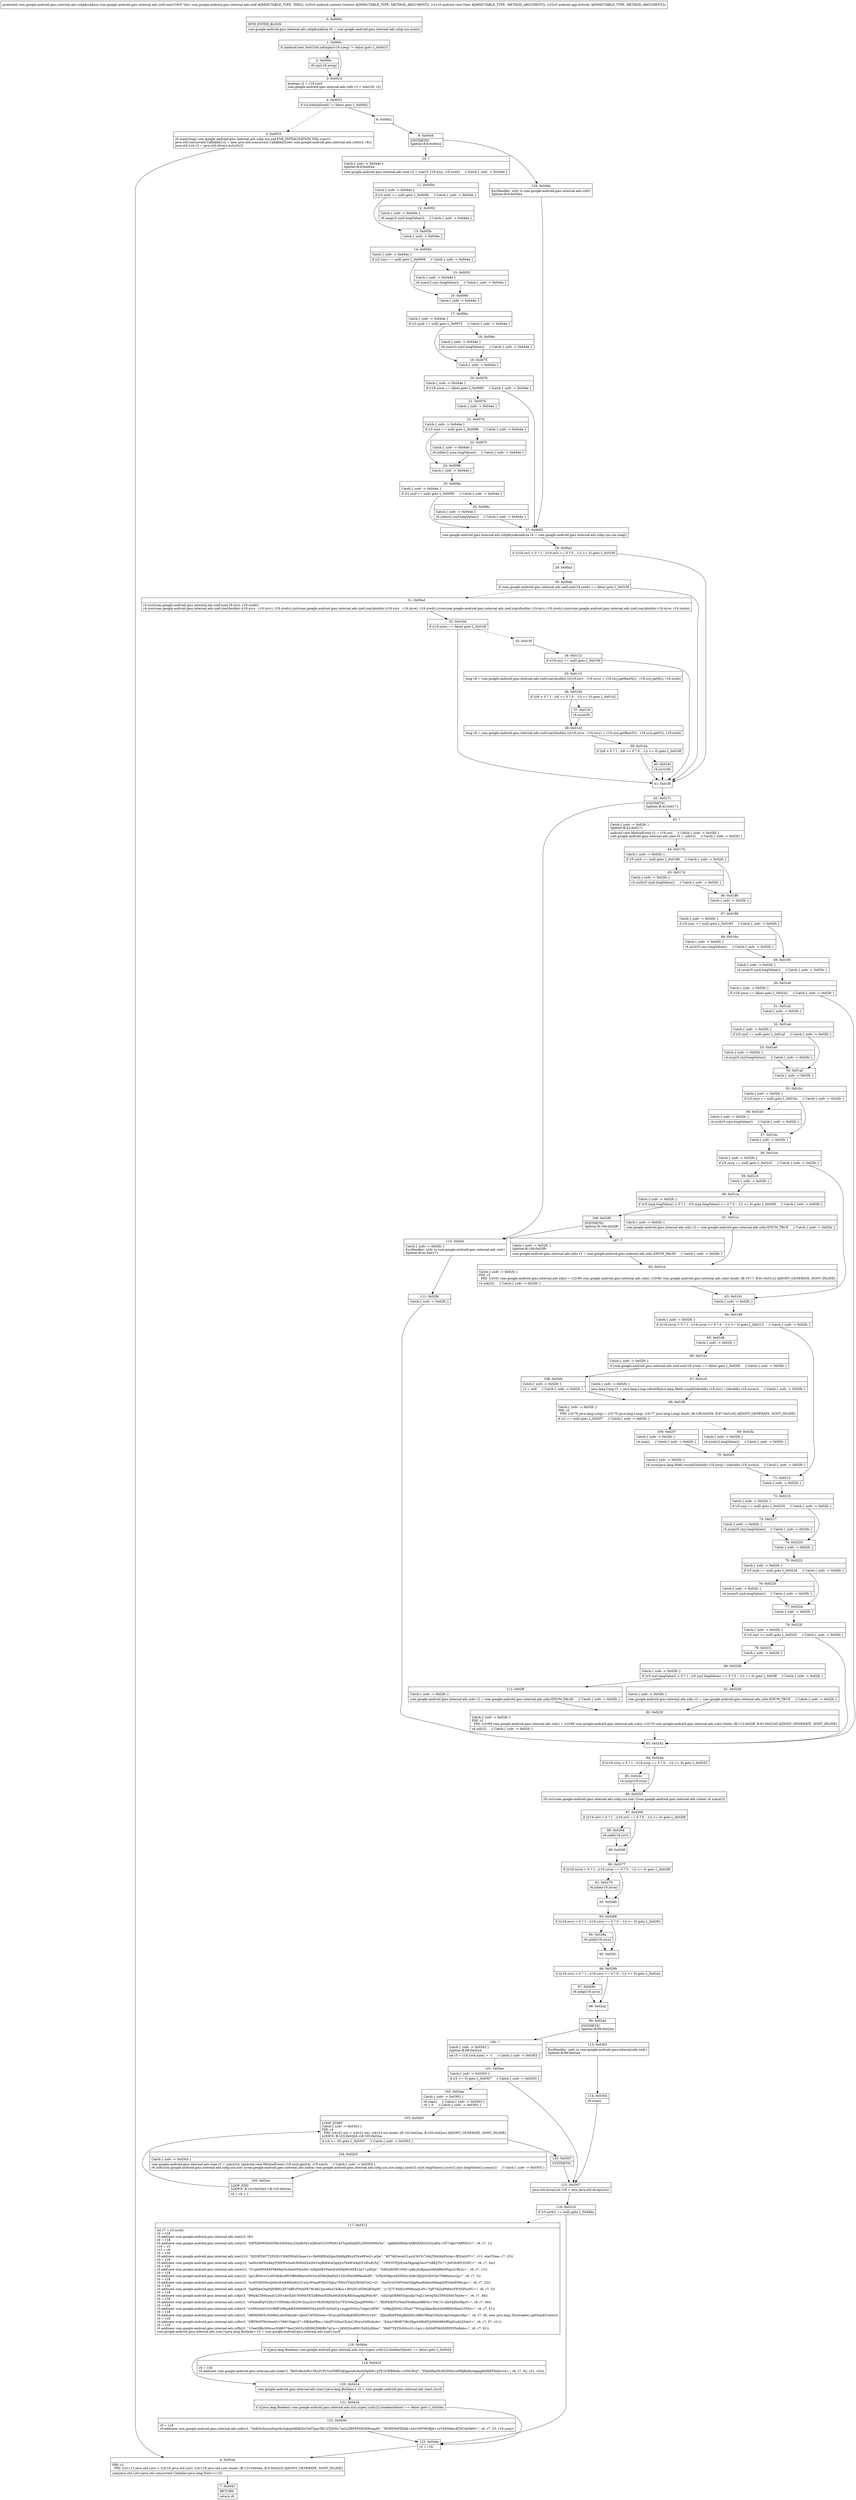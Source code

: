 digraph "CFG forcom.google.android.gms.internal.ads.zzdf.zza(Landroid\/content\/Context;Landroid\/view\/View;Landroid\/app\/Activity;)Lcom\/google\/android\/gms\/internal\/ads\/zzbp$zza$zza;" {
Node_0 [shape=record,label="{0\:\ 0x0000|MTH_ENTER_BLOCK\l|com.google.android.gms.internal.ads.zzbp$zza$zza r6 = com.google.android.gms.internal.ads.zzbp.zza.zzam()\l}"];
Node_1 [shape=record,label="{1\:\ 0x000c|if (android.text.TextUtils.isEmpty(r19.zzwg) != false) goto L_0x0015\l}"];
Node_2 [shape=record,label="{2\:\ 0x000e|r6.zzy(r19.zzwg)\l}"];
Node_3 [shape=record,label="{3\:\ 0x0015|boolean r2 = r19.zzwf\lcom.google.android.gms.internal.ads.zzdy r3 = zzb(r20, r2)\l}"];
Node_4 [shape=record,label="{4\:\ 0x0023|if (r3.isInitialized() != false) goto L_0x0042\l}"];
Node_5 [shape=record,label="{5\:\ 0x0025|r6.zzau((long) com.google.android.gms.internal.ads.zzbp.zza.zzd.PSN_INITIALIZATION_FAIL.zzac())\ljava.util.concurrent.Callable[] r2 = new java.util.concurrent.Callable[]\{new com.google.android.gms.internal.ads.zzet(r3, r6)\}\ljava.util.List r2 = java.util.Arrays.asList(r2)\l}"];
Node_6 [shape=record,label="{6\:\ 0x003e|PHI: r2 \l  PHI: (r2v113 java.util.List) = (r2v16 java.util.List), (r2v118 java.util.List) binds: [B:123:0x044a, B:5:0x0025] A[DONT_GENERATE, DONT_INLINE]\l|zza((java.util.List\<java.util.concurrent.Callable\<java.lang.Void\>\>) r2)\l}"];
Node_7 [shape=record,label="{7\:\ 0x0041|RETURN\l|return r6\l}"];
Node_8 [shape=record,label="{8\:\ 0x0042}"];
Node_9 [shape=record,label="{9\:\ 0x0044|SYNTHETIC\lSplitter:B:9:0x0044\l}"];
Node_10 [shape=record,label="{10\:\ ?|Catch:\{ zzdv \-\> 0x044e \}\lSplitter:B:9:0x0044\l|com.google.android.gms.internal.ads.zzee r2 = zza(r3, r19.zzvj, r19.zzwb)     \/\/ Catch:\{ zzdv \-\> 0x044e \}\l}"];
Node_11 [shape=record,label="{11\:\ 0x0050|Catch:\{ zzdv \-\> 0x044e \}\l|if (r2.zzyb == null) goto L_0x005b     \/\/ Catch:\{ zzdv \-\> 0x044e \}\l}"];
Node_12 [shape=record,label="{12\:\ 0x0052|Catch:\{ zzdv \-\> 0x044e \}\l|r6.zzaq(r2.zzyb.longValue())     \/\/ Catch:\{ zzdv \-\> 0x044e \}\l}"];
Node_13 [shape=record,label="{13\:\ 0x005b|Catch:\{ zzdv \-\> 0x044e \}\l}"];
Node_14 [shape=record,label="{14\:\ 0x005d|Catch:\{ zzdv \-\> 0x044e \}\l|if (r2.zzyc == null) goto L_0x0068     \/\/ Catch:\{ zzdv \-\> 0x044e \}\l}"];
Node_15 [shape=record,label="{15\:\ 0x005f|Catch:\{ zzdv \-\> 0x044e \}\l|r6.zzar(r2.zzyc.longValue())     \/\/ Catch:\{ zzdv \-\> 0x044e \}\l}"];
Node_16 [shape=record,label="{16\:\ 0x0068|Catch:\{ zzdv \-\> 0x044e \}\l}"];
Node_17 [shape=record,label="{17\:\ 0x006a|Catch:\{ zzdv \-\> 0x044e \}\l|if (r2.zzyd == null) goto L_0x0075     \/\/ Catch:\{ zzdv \-\> 0x044e \}\l}"];
Node_18 [shape=record,label="{18\:\ 0x006c|Catch:\{ zzdv \-\> 0x044e \}\l|r6.zzas(r2.zzyd.longValue())     \/\/ Catch:\{ zzdv \-\> 0x044e \}\l}"];
Node_19 [shape=record,label="{19\:\ 0x0075|Catch:\{ zzdv \-\> 0x044e \}\l}"];
Node_20 [shape=record,label="{20\:\ 0x0079|Catch:\{ zzdv \-\> 0x044e \}\l|if (r19.zzwa == false) goto L_0x0095     \/\/ Catch:\{ zzdv \-\> 0x044e \}\l}"];
Node_21 [shape=record,label="{21\:\ 0x007b|Catch:\{ zzdv \-\> 0x044e \}\l}"];
Node_22 [shape=record,label="{22\:\ 0x007d|Catch:\{ zzdv \-\> 0x044e \}\l|if (r2.zzye == null) goto L_0x0088     \/\/ Catch:\{ zzdv \-\> 0x044e \}\l}"];
Node_23 [shape=record,label="{23\:\ 0x007f|Catch:\{ zzdv \-\> 0x044e \}\l|r6.zzbb(r2.zzye.longValue())     \/\/ Catch:\{ zzdv \-\> 0x044e \}\l}"];
Node_24 [shape=record,label="{24\:\ 0x0088|Catch:\{ zzdv \-\> 0x044e \}\l}"];
Node_25 [shape=record,label="{25\:\ 0x008a|Catch:\{ zzdv \-\> 0x044e \}\l|if (r2.zzyf == null) goto L_0x0095     \/\/ Catch:\{ zzdv \-\> 0x044e \}\l}"];
Node_26 [shape=record,label="{26\:\ 0x008c|Catch:\{ zzdv \-\> 0x044e \}\l|r6.zzbc(r2.zzyf.longValue())     \/\/ Catch:\{ zzdv \-\> 0x044e \}\l}"];
Node_27 [shape=record,label="{27\:\ 0x0095|com.google.android.gms.internal.ads.zzbp$zza$zze$zza r4 = com.google.android.gms.internal.ads.zzbp.zza.zze.zzaq()\l}"];
Node_28 [shape=record,label="{28\:\ 0x00a1|if ((r19.zzvl \> 0 ? 1 : (r19.zzvl == 0 ? 0 : \-1)) \<= 0) goto L_0x016f\l}"];
Node_29 [shape=record,label="{29\:\ 0x00a3}"];
Node_30 [shape=record,label="{30\:\ 0x00ab|if (com.google.android.gms.internal.ads.zzef.zza(r19.zzwb) == false) goto L_0x016f\l}"];
Node_31 [shape=record,label="{31\:\ 0x00ad|r4.zzcr(com.google.android.gms.internal.ads.zzef.zza(r19.zzvs, r19.zzwb))\lr4.zzcs(com.google.android.gms.internal.ads.zzef.zza((double) (r19.zzvx \- r19.zzvv), r19.zzwb)).zzct(com.google.android.gms.internal.ads.zzef.zza((double) (r19.zzvy \- r19.zzvw), r19.zzwb)).zzcw(com.google.android.gms.internal.ads.zzef.zza((double) r19.zzvv, r19.zzwb)).zzcx(com.google.android.gms.internal.ads.zzef.zza((double) r19.zzvw, r19.zzwb))\l}"];
Node_32 [shape=record,label="{32\:\ 0x010d|if (r19.zzwa == false) goto L_0x016f\l}"];
Node_33 [shape=record,label="{33\:\ 0x010f}"];
Node_34 [shape=record,label="{34\:\ 0x0113|if (r19.zzvj == null) goto L_0x016f\l}"];
Node_35 [shape=record,label="{35\:\ 0x0115|long r8 = com.google.android.gms.internal.ads.zzef.zza((double) (((r19.zzvv \- r19.zzvx) + r19.zzvj.getRawX()) \- r19.zzvj.getX()), r19.zzwb)\l}"];
Node_36 [shape=record,label="{36\:\ 0x013d|if ((r8 \> 0 ? 1 : (r8 == 0 ? 0 : \-1)) == 0) goto L_0x0142\l}"];
Node_37 [shape=record,label="{37\:\ 0x013f|r4.zzcu(r8)\l}"];
Node_38 [shape=record,label="{38\:\ 0x0142|long r8 = com.google.android.gms.internal.ads.zzef.zza((double) (((r19.zzvw \- r19.zzvy) + r19.zzvj.getRawY()) \- r19.zzvj.getY()), r19.zzwb)\l}"];
Node_39 [shape=record,label="{39\:\ 0x016a|if ((r8 \> 0 ? 1 : (r8 == 0 ? 0 : \-1)) == 0) goto L_0x016f\l}"];
Node_40 [shape=record,label="{40\:\ 0x016c|r4.zzcv(r8)\l}"];
Node_41 [shape=record,label="{41\:\ 0x016f}"];
Node_42 [shape=record,label="{42\:\ 0x0171|SYNTHETIC\lSplitter:B:42:0x0171\l}"];
Node_43 [shape=record,label="{43\:\ ?|Catch:\{ zzdv \-\> 0x02fc \}\lSplitter:B:42:0x0171\l|android.view.MotionEvent r2 = r19.zzvj     \/\/ Catch:\{ zzdv \-\> 0x02fc \}\lcom.google.android.gms.internal.ads.zzee r5 = zzb(r2)     \/\/ Catch:\{ zzdv \-\> 0x02fc \}\l}"];
Node_44 [shape=record,label="{44\:\ 0x017b|Catch:\{ zzdv \-\> 0x02fc \}\l|if (r5.zzyb == null) goto L_0x0186     \/\/ Catch:\{ zzdv \-\> 0x02fc \}\l}"];
Node_45 [shape=record,label="{45\:\ 0x017d|Catch:\{ zzdv \-\> 0x02fc \}\l|r4.zzch(r5.zzyb.longValue())     \/\/ Catch:\{ zzdv \-\> 0x02fc \}\l}"];
Node_46 [shape=record,label="{46\:\ 0x0186|Catch:\{ zzdv \-\> 0x02fc \}\l}"];
Node_47 [shape=record,label="{47\:\ 0x0188|Catch:\{ zzdv \-\> 0x02fc \}\l|if (r5.zzyc == null) goto L_0x0193     \/\/ Catch:\{ zzdv \-\> 0x02fc \}\l}"];
Node_48 [shape=record,label="{48\:\ 0x018a|Catch:\{ zzdv \-\> 0x02fc \}\l|r4.zzci(r5.zzyc.longValue())     \/\/ Catch:\{ zzdv \-\> 0x02fc \}\l}"];
Node_49 [shape=record,label="{49\:\ 0x0193|Catch:\{ zzdv \-\> 0x02fc \}\l|r4.zzcn(r5.zzyd.longValue())     \/\/ Catch:\{ zzdv \-\> 0x02fc \}\l}"];
Node_50 [shape=record,label="{50\:\ 0x01a0|Catch:\{ zzdv \-\> 0x02fc \}\l|if (r19.zzwa == false) goto L_0x0242     \/\/ Catch:\{ zzdv \-\> 0x02fc \}\l}"];
Node_51 [shape=record,label="{51\:\ 0x01a2|Catch:\{ zzdv \-\> 0x02fc \}\l}"];
Node_52 [shape=record,label="{52\:\ 0x01a4|Catch:\{ zzdv \-\> 0x02fc \}\l|if (r5.zzyf == null) goto L_0x01af     \/\/ Catch:\{ zzdv \-\> 0x02fc \}\l}"];
Node_53 [shape=record,label="{53\:\ 0x01a6|Catch:\{ zzdv \-\> 0x02fc \}\l|r4.zzcj(r5.zzyf.longValue())     \/\/ Catch:\{ zzdv \-\> 0x02fc \}\l}"];
Node_54 [shape=record,label="{54\:\ 0x01af|Catch:\{ zzdv \-\> 0x02fc \}\l}"];
Node_55 [shape=record,label="{55\:\ 0x01b1|Catch:\{ zzdv \-\> 0x02fc \}\l|if (r5.zzye == null) goto L_0x01bc     \/\/ Catch:\{ zzdv \-\> 0x02fc \}\l}"];
Node_56 [shape=record,label="{56\:\ 0x01b3|Catch:\{ zzdv \-\> 0x02fc \}\l|r4.zzcl(r5.zzye.longValue())     \/\/ Catch:\{ zzdv \-\> 0x02fc \}\l}"];
Node_57 [shape=record,label="{57\:\ 0x01bc|Catch:\{ zzdv \-\> 0x02fc \}\l}"];
Node_58 [shape=record,label="{58\:\ 0x01be|Catch:\{ zzdv \-\> 0x02fc \}\l|if (r5.zzyg == null) goto L_0x01d1     \/\/ Catch:\{ zzdv \-\> 0x02fc \}\l}"];
Node_59 [shape=record,label="{59\:\ 0x01c0|Catch:\{ zzdv \-\> 0x02fc \}\l}"];
Node_60 [shape=record,label="{60\:\ 0x01ca|Catch:\{ zzdv \-\> 0x02fc \}\l|if ((r5.zzyg.longValue() \> 0 ? 1 : (r5.zzyg.longValue() == 0 ? 0 : \-1)) == 0) goto L_0x02f0     \/\/ Catch:\{ zzdv \-\> 0x02fc \}\l}"];
Node_61 [shape=record,label="{61\:\ 0x01cc|Catch:\{ zzdv \-\> 0x02fc \}\l|com.google.android.gms.internal.ads.zzbz r2 = com.google.android.gms.internal.ads.zzbz.ENUM_TRUE     \/\/ Catch:\{ zzdv \-\> 0x02fc \}\l}"];
Node_62 [shape=record,label="{62\:\ 0x01ce|Catch:\{ zzdv \-\> 0x02fc \}\lPHI: r2 \l  PHI: (r2v81 com.google.android.gms.internal.ads.zzbz) = (r2v80 com.google.android.gms.internal.ads.zzbz), (r2v82 com.google.android.gms.internal.ads.zzbz) binds: [B:107:?, B:61:0x01cc] A[DONT_GENERATE, DONT_INLINE]\l|r4.zzk(r2)     \/\/ Catch:\{ zzdv \-\> 0x02fc \}\l}"];
Node_63 [shape=record,label="{63\:\ 0x01d1|Catch:\{ zzdv \-\> 0x02fc \}\l}"];
Node_64 [shape=record,label="{64\:\ 0x01d9|Catch:\{ zzdv \-\> 0x02fc \}\l|if ((r19.zzvm \> 0 ? 1 : (r19.zzvm == 0 ? 0 : \-1)) \<= 0) goto L_0x0213     \/\/ Catch:\{ zzdv \-\> 0x02fc \}\l}"];
Node_65 [shape=record,label="{65\:\ 0x01db|Catch:\{ zzdv \-\> 0x02fc \}\l}"];
Node_66 [shape=record,label="{66\:\ 0x01e3|Catch:\{ zzdv \-\> 0x02fc \}\l|if (com.google.android.gms.internal.ads.zzef.zza(r19.zzwb) == false) goto L_0x02f4     \/\/ Catch:\{ zzdv \-\> 0x02fc \}\l}"];
Node_67 [shape=record,label="{67\:\ 0x01e5|Catch:\{ zzdv \-\> 0x02fc \}\l|java.lang.Long r2 = java.lang.Long.valueOf(java.lang.Math.round(((double) r19.zzvr) \/ ((double) r19.zzvm)))     \/\/ Catch:\{ zzdv \-\> 0x02fc \}\l}"];
Node_68 [shape=record,label="{68\:\ 0x01f8|Catch:\{ zzdv \-\> 0x02fc \}\lPHI: r2 \l  PHI: (r2v76 java.lang.Long) = (r2v75 java.lang.Long), (r2v77 java.lang.Long) binds: [B:108:0x02f4, B:67:0x01e5] A[DONT_GENERATE, DONT_INLINE]\l|if (r2 == null) goto L_0x02f7     \/\/ Catch:\{ zzdv \-\> 0x02fc \}\l}"];
Node_69 [shape=record,label="{69\:\ 0x01fa|Catch:\{ zzdv \-\> 0x02fc \}\l|r4.zzck(r2.longValue())     \/\/ Catch:\{ zzdv \-\> 0x02fc \}\l}"];
Node_70 [shape=record,label="{70\:\ 0x0201|Catch:\{ zzdv \-\> 0x02fc \}\l|r4.zzcm(java.lang.Math.round(((double) r19.zzvq) \/ ((double) r19.zzvm)))     \/\/ Catch:\{ zzdv \-\> 0x02fc \}\l}"];
Node_71 [shape=record,label="{71\:\ 0x0213|Catch:\{ zzdv \-\> 0x02fc \}\l}"];
Node_72 [shape=record,label="{72\:\ 0x0215|Catch:\{ zzdv \-\> 0x02fc \}\l|if (r5.zzyj == null) goto L_0x0220     \/\/ Catch:\{ zzdv \-\> 0x02fc \}\l}"];
Node_73 [shape=record,label="{73\:\ 0x0217|Catch:\{ zzdv \-\> 0x02fc \}\l|r4.zzcp(r5.zzyj.longValue())     \/\/ Catch:\{ zzdv \-\> 0x02fc \}\l}"];
Node_74 [shape=record,label="{74\:\ 0x0220|Catch:\{ zzdv \-\> 0x02fc \}\l}"];
Node_75 [shape=record,label="{75\:\ 0x0222|Catch:\{ zzdv \-\> 0x02fc \}\l|if (r5.zzyk == null) goto L_0x022d     \/\/ Catch:\{ zzdv \-\> 0x02fc \}\l}"];
Node_76 [shape=record,label="{76\:\ 0x0224|Catch:\{ zzdv \-\> 0x02fc \}\l|r4.zzco(r5.zzyk.longValue())     \/\/ Catch:\{ zzdv \-\> 0x02fc \}\l}"];
Node_77 [shape=record,label="{77\:\ 0x022d|Catch:\{ zzdv \-\> 0x02fc \}\l}"];
Node_78 [shape=record,label="{78\:\ 0x022f|Catch:\{ zzdv \-\> 0x02fc \}\l|if (r5.zzyl == null) goto L_0x0242     \/\/ Catch:\{ zzdv \-\> 0x02fc \}\l}"];
Node_79 [shape=record,label="{79\:\ 0x0231|Catch:\{ zzdv \-\> 0x02fc \}\l}"];
Node_80 [shape=record,label="{80\:\ 0x023b|Catch:\{ zzdv \-\> 0x02fc \}\l|if ((r5.zzyl.longValue() \> 0 ? 1 : (r5.zzyl.longValue() == 0 ? 0 : \-1)) == 0) goto L_0x02ff     \/\/ Catch:\{ zzdv \-\> 0x02fc \}\l}"];
Node_81 [shape=record,label="{81\:\ 0x023d|Catch:\{ zzdv \-\> 0x02fc \}\l|com.google.android.gms.internal.ads.zzbz r2 = com.google.android.gms.internal.ads.zzbz.ENUM_TRUE     \/\/ Catch:\{ zzdv \-\> 0x02fc \}\l}"];
Node_82 [shape=record,label="{82\:\ 0x023f|Catch:\{ zzdv \-\> 0x02fc \}\lPHI: r2 \l  PHI: (r2v69 com.google.android.gms.internal.ads.zzbz) = (r2v68 com.google.android.gms.internal.ads.zzbz), (r2v70 com.google.android.gms.internal.ads.zzbz) binds: [B:112:0x02ff, B:81:0x023d] A[DONT_GENERATE, DONT_INLINE]\l|r4.zzl(r2)     \/\/ Catch:\{ zzdv \-\> 0x02fc \}\l}"];
Node_83 [shape=record,label="{83\:\ 0x0242}"];
Node_84 [shape=record,label="{84\:\ 0x024a|if ((r19.zzvp \> 0 ? 1 : (r19.zzvp == 0 ? 0 : \-1)) \<= 0) goto L_0x0253\l}"];
Node_85 [shape=record,label="{85\:\ 0x024c|r4.zzcq(r19.zzvp)\l}"];
Node_86 [shape=record,label="{86\:\ 0x0253|r6.zzc((com.google.android.gms.internal.ads.zzbp.zza.zze) ((com.google.android.gms.internal.ads.zzdoa) r4.zzaya()))\l}"];
Node_87 [shape=record,label="{87\:\ 0x0266|if ((r19.zzvl \> 0 ? 1 : (r19.zzvl == 0 ? 0 : \-1)) \<= 0) goto L_0x026f\l}"];
Node_88 [shape=record,label="{88\:\ 0x0268|r6.zzbf(r19.zzvl)\l}"];
Node_89 [shape=record,label="{89\:\ 0x026f}"];
Node_90 [shape=record,label="{90\:\ 0x0277|if ((r19.zzvm \> 0 ? 1 : (r19.zzvm == 0 ? 0 : \-1)) \<= 0) goto L_0x0280\l}"];
Node_91 [shape=record,label="{91\:\ 0x0279|r6.zzbe(r19.zzvm)\l}"];
Node_92 [shape=record,label="{92\:\ 0x0280}"];
Node_93 [shape=record,label="{93\:\ 0x0288|if ((r19.zzvn \> 0 ? 1 : (r19.zzvn == 0 ? 0 : \-1)) \<= 0) goto L_0x0291\l}"];
Node_94 [shape=record,label="{94\:\ 0x028a|r6.zzbd(r19.zzvn)\l}"];
Node_95 [shape=record,label="{95\:\ 0x0291}"];
Node_96 [shape=record,label="{96\:\ 0x0299|if ((r19.zzvo \> 0 ? 1 : (r19.zzvo == 0 ? 0 : \-1)) \<= 0) goto L_0x02a2\l}"];
Node_97 [shape=record,label="{97\:\ 0x029b|r6.zzbg(r19.zzvo)\l}"];
Node_98 [shape=record,label="{98\:\ 0x02a2}"];
Node_99 [shape=record,label="{99\:\ 0x02a4|SYNTHETIC\lSplitter:B:99:0x02a4\l}"];
Node_100 [shape=record,label="{100\:\ ?|Catch:\{ zzdv \-\> 0x0303 \}\lSplitter:B:99:0x02a4\l|int r5 = r19.zzvk.size() + \-1     \/\/ Catch:\{ zzdv \-\> 0x0303 \}\l}"];
Node_101 [shape=record,label="{101\:\ 0x02ac|Catch:\{ zzdv \-\> 0x0303 \}\l|if (r5 \<= 0) goto L_0x0307     \/\/ Catch:\{ zzdv \-\> 0x0303 \}\l}"];
Node_102 [shape=record,label="{102\:\ 0x02ae|Catch:\{ zzdv \-\> 0x0303 \}\l|r6.zzao()     \/\/ Catch:\{ zzdv \-\> 0x0303 \}\lr4 = 0     \/\/ Catch:\{ zzdv \-\> 0x0303 \}\l}"];
Node_103 [shape=record,label="{103\:\ 0x02b3|LOOP_START\lCatch:\{ zzdv \-\> 0x0303 \}\lPHI: r4 \l  PHI: (r4v22 int) = (r4v21 int), (r4v23 int) binds: [B:102:0x02ae, B:105:0x02ec] A[DONT_GENERATE, DONT_INLINE]\lLOOP:0: B:103:0x02b3\-\>B:105:0x02ec\l|if (r4 \>= r5) goto L_0x0307     \/\/ Catch:\{ zzdv \-\> 0x0303 \}\l}"];
Node_104 [shape=record,label="{104\:\ 0x02b5|Catch:\{ zzdv \-\> 0x0303 \}\l|com.google.android.gms.internal.ads.zzee r2 = zza(zzvd, (android.view.MotionEvent) r19.zzvk.get(r4), r19.zzwb)     \/\/ Catch:\{ zzdv \-\> 0x0303 \}\lr6.zzd((com.google.android.gms.internal.ads.zzbp.zza.zze) ((com.google.android.gms.internal.ads.zzdoa) com.google.android.gms.internal.ads.zzbp.zza.zze.zzaq().zzch(r2.zzyb.longValue()).zzci(r2.zzyc.longValue()).zzaya()))     \/\/ Catch:\{ zzdv \-\> 0x0303 \}\l}"];
Node_105 [shape=record,label="{105\:\ 0x02ec|LOOP_END\lLOOP:0: B:103:0x02b3\-\>B:105:0x02ec\l|r4 = r4 + 1\l}"];
Node_106 [shape=record,label="{106\:\ 0x02f0|SYNTHETIC\lSplitter:B:106:0x02f0\l}"];
Node_107 [shape=record,label="{107\:\ ?|Catch:\{ zzdv \-\> 0x02fc \}\lSplitter:B:106:0x02f0\l|com.google.android.gms.internal.ads.zzbz r2 = com.google.android.gms.internal.ads.zzbz.ENUM_FALSE     \/\/ Catch:\{ zzdv \-\> 0x02fc \}\l}"];
Node_108 [shape=record,label="{108\:\ 0x02f4|Catch:\{ zzdv \-\> 0x02fc \}\l|r2 = null     \/\/ Catch:\{ zzdv \-\> 0x02fc \}\l}"];
Node_109 [shape=record,label="{109\:\ 0x02f7|Catch:\{ zzdv \-\> 0x02fc \}\l|r4.zzas()     \/\/ Catch:\{ zzdv \-\> 0x02fc \}\l}"];
Node_110 [shape=record,label="{110\:\ 0x02fc|Catch:\{ zzdv \-\> 0x02fc \}\lExcHandler: zzdv (e com.google.android.gms.internal.ads.zzdv)\lSplitter:B:42:0x0171\l}"];
Node_111 [shape=record,label="{111\:\ 0x02fd|Catch:\{ zzdv \-\> 0x02fc \}\l}"];
Node_112 [shape=record,label="{112\:\ 0x02ff|Catch:\{ zzdv \-\> 0x02fc \}\l|com.google.android.gms.internal.ads.zzbz r2 = com.google.android.gms.internal.ads.zzbz.ENUM_FALSE     \/\/ Catch:\{ zzdv \-\> 0x02fc \}\l}"];
Node_113 [shape=record,label="{113\:\ 0x0303|ExcHandler: zzdv (e com.google.android.gms.internal.ads.zzdv)\lSplitter:B:99:0x02a4\l}"];
Node_114 [shape=record,label="{114\:\ 0x0304|r6.zzao()\l}"];
Node_115 [shape=record,label="{115\:\ 0x0307|java.util.ArrayList r18 = new java.util.ArrayList()\l}"];
Node_116 [shape=record,label="{116\:\ 0x0310|if (r3.zzch() == null) goto L_0x044a\l}"];
Node_117 [shape=record,label="{117\:\ 0x0312|int r7 = r3.zzcd()\lr0 = r18\lr0.add(new com.google.android.gms.internal.ads.zzet(r3, r6))\lr0 = r18\lr0.add(new com.google.android.gms.internal.ads.zzex(r3, \"lQFXQNWHSdYD6r5tE84uy22hnfx5d1uQHcaULCOPbM14F5cpADjDJSLZMM39MwXu\", \"pJdDeMB2kv4XBHX5K3sZ2yiaFa+GF7\/AJrrVARYf41I=\", r6, r7, 1))\lr10 = r3\lr13 = r6\lr0 = r18\lr0.add(new com.google.android.gms.internal.ads.zzer(r10, \"SJ3SRTdt7T2FQX1UH4DWlnlLfmao1u+KeMI8XtxEgmSHdfgiJRyy0Txw8FmQ+pQw\", \"KF7kIGwoAULxxzCbY3v7c6qTHz0AzEhtAn+fEEmtiVY=\", r13, startTime, r7, 25))\lr0 = r18\lr0.add(new com.google.android.gms.internal.ads.zzeq(r3, \"eeHcOeF0utKeJ3TdD\/Pwtm6cWd04Ztm9wYmjRiH4t4Gg4JcxT94Ww8qOUzEwK\/Zq\", \"1W0\/YCPJzEmk\/HgpAgOnsO7nBKJT5v7+JoPGhWP2ZMU=\", r6, r7, 44))\lr0 = r18\lr0.add(new com.google.android.gms.internal.ads.zzew(r3, \"Y\/1pb58VeX4F8K6fayOs4meS93jwIQ+AMpk0KVFaduEwXDgWis9Z812p7+pIfyJn\", \"SdFaXE08C\/\/Nhl+gRjvJmRjmg4SkhkRbwfGg\/uU8x2s=\", r6, r7, 12))\lr0 = r18\lr0.add(new com.google.android.gms.internal.ads.zzey(r3, \"gx\/1BDivw1L00TdbKz0RVSB9i6BArwMvYzyXN9\/QhtElzG15Zr\/lNxD9PAeoKiHl\", \"kTfa3GHpchXDI5O\/v3QdvSJh\/jOvH3Ukv7M6fmtnsGg=\", r6, r7, 3))\lr0 = r18\lr0.add(new com.google.android.gms.internal.ads.zzeu(r3, \"sy4DcIHS9wxJsfwoEmK8Dm6Gi31a3y\/93mj8TIbrG5gLa7E0wVZAyh\/XGhFGnL+Q\", \"3noVyuO3zFOuhvGfjg9nufIidaw0HmgQ5EVdw6MbLqs=\", r6, r7, 22))\lr0 = r18\lr0.add(new com.google.android.gms.internal.ads.zzep(r3, \"SgMhksOnpMJMBH1JH74BErFMAiPE78L9kUpiye6ezUkIKoc+RVuDLvEf36QK5tpM\", \"j+Yj7UMoEzr9M6nnqL4N+TgP7ihZaPMbtnYW3NPxsNU=\", r6, r7, 5))\lr0 = r18\lr0.add(new com.google.android.gms.internal.ads.zzfg(r3, \"B9q\/kZ3M4smaULlSVckwEJdUNHNhTESXBf44c8ZRnHeQQYAcBESnaqAhjIPahrI0\", \"aShZq0\/KR6YDgcaEp7oqLU\/eOeJ\/Ib2TFfcDX4UbQAw=\", r6, r7, 48))\lr0 = r18\lr0.add(new com.google.android.gms.internal.ads.zzel(r3, \"r05ido8PpVZ2h2V1HWb8y18UjWvZxnyZOvYK4Y06JVkYZsi7FS\/S9aZJacgWNWb+\", \"RDFKlEPOT0aQT6ARmaMKbVy+V0L7x+JIeY4JSh39pzY=\", r6, r7, 49))\lr0 = r18\lr0.add(new com.google.android.gms.internal.ads.zzfd(r3, \"e3NEybi6UG3v8IfP2IiRsp6KKM0H99WDhy4AYfUmNolCq+mgpr0V0zn7xdgcLXPM\", \"u9BpIJMOtL\/2Nsb77WSog28jmBm02bMBlDODmG\/3YEo=\", r6, r7, 51))\lr0 = r18\lr0.add(new com.google.android.gms.internal.ads.zzfc(r3, \"\/88MDl9rX1PoHRuLz6sEkbzq0+\/JaeA7z8TdQwdu+XCq1g0SXeRpE8fX29WzS14O\", \"IIJxA\/RzEPbEgRJQH0LQ8KVHKqG3NyhvdpUemJxyiMg=\", r6, r7, 45, new java.lang.Throwable().getStackTrace()))\lr0 = r18\lr0.add(new com.google.android.gms.internal.ads.zzfh(r3, \"DRYWi0TWx0xeQUvY98UNqkz37+DffrKoPBm+2dnlFUG6mCEAnCrfVx\/sGMEehzhv\", \"Kdm\/VBMF7iBcZ9grhMfx9Tj4MMt8RNRYpD\/uKt2ZdeY=\", r6, r7, 57, r21))\lr0 = r18\lr0.add(new com.google.android.gms.internal.ads.zzfb(r3, \"1OoeMBy\/0f4cuo3Q6fO79anCMG2ySlElR0298tBh7pCa++J4MQSzo8NUX4DLdHow\", \"9bH7YEZYe5itvs31c1gcj+rhSSdPNkSIQfDNYXo9ahs=\", r6, r7, 61))\lcom.google.android.gms.internal.ads.zzaci\<java.lang.Boolean\> r2 = com.google.android.gms.internal.ads.zzact.zzcrf\l}"];
Node_118 [shape=record,label="{118\:\ 0x040e|if (((java.lang.Boolean) com.google.android.gms.internal.ads.zzyr.zzpe().zzd(r2)).booleanValue() == false) goto L_0x0424\l}"];
Node_119 [shape=record,label="{119\:\ 0x0410|r0 = r18\lr0.add(new com.google.android.gms.internal.ads.zzek(r3, \"Rd5vBa3cRt13XnZUPrTszYMRTqEgpzuKs4niQNpf2R+gTE\/2OPB9o8u+o5NCRvjI\", \"FfddiHmPb383DV6rreW8JKkRsedppg8iNKEfTaDysv4=\", r6, r7, 62, r21, r22))\l}"];
Node_120 [shape=record,label="{120\:\ 0x0424|com.google.android.gms.internal.ads.zzaci\<java.lang.Boolean\> r2 = com.google.android.gms.internal.ads.zzact.zzcrh\l}"];
Node_121 [shape=record,label="{121\:\ 0x0434|if (((java.lang.Boolean) com.google.android.gms.internal.ads.zzyr.zzpe().zzd(r2)).booleanValue() == false) goto L_0x044a\l}"];
Node_122 [shape=record,label="{122\:\ 0x0436|r0 = r18\lr0.add(new com.google.android.gms.internal.ads.zzfe(r3, \"GbK5uSm\/ozfwgv6o3qbqx6fDKHstTdGTpmTKU4TJ3rNL7mCxZBP5PDEDf\/9caqZb\", \"Bl3RSPeFXX48+A41tWFMGRj6+1eT4NHtkwATNUdtNkM=\", r6, r7, 53, r19.zzwj))\l}"];
Node_123 [shape=record,label="{123\:\ 0x044a|r2 = r18\l}"];
Node_124 [shape=record,label="{124\:\ 0x044e|ExcHandler: zzdv (e com.google.android.gms.internal.ads.zzdv)\lSplitter:B:9:0x0044\l}"];
Node_125 [shape=record,label="{125\:\ 0x0307|SYNTHETIC\l}"];
MethodNode[shape=record,label="{protected com.google.android.gms.internal.ads.zzbp$zza$zza com.google.android.gms.internal.ads.zzdf.zza((r19v0 'this' com.google.android.gms.internal.ads.zzdf A[IMMUTABLE_TYPE, THIS]), (r20v0 android.content.Context A[IMMUTABLE_TYPE, METHOD_ARGUMENT]), (r21v0 android.view.View A[IMMUTABLE_TYPE, METHOD_ARGUMENT]), (r22v0 android.app.Activity A[IMMUTABLE_TYPE, METHOD_ARGUMENT])) }"];
MethodNode -> Node_0;
Node_0 -> Node_1;
Node_1 -> Node_2[style=dashed];
Node_1 -> Node_3;
Node_2 -> Node_3;
Node_3 -> Node_4;
Node_4 -> Node_5[style=dashed];
Node_4 -> Node_8;
Node_5 -> Node_6;
Node_6 -> Node_7;
Node_8 -> Node_9;
Node_9 -> Node_10;
Node_9 -> Node_124;
Node_10 -> Node_11;
Node_11 -> Node_12[style=dashed];
Node_11 -> Node_13;
Node_12 -> Node_13;
Node_13 -> Node_14;
Node_14 -> Node_15[style=dashed];
Node_14 -> Node_16;
Node_15 -> Node_16;
Node_16 -> Node_17;
Node_17 -> Node_18[style=dashed];
Node_17 -> Node_19;
Node_18 -> Node_19;
Node_19 -> Node_20;
Node_20 -> Node_21[style=dashed];
Node_20 -> Node_27;
Node_21 -> Node_22;
Node_22 -> Node_23[style=dashed];
Node_22 -> Node_24;
Node_23 -> Node_24;
Node_24 -> Node_25;
Node_25 -> Node_26[style=dashed];
Node_25 -> Node_27;
Node_26 -> Node_27;
Node_27 -> Node_28;
Node_28 -> Node_29[style=dashed];
Node_28 -> Node_41;
Node_29 -> Node_30;
Node_30 -> Node_31[style=dashed];
Node_30 -> Node_41;
Node_31 -> Node_32;
Node_32 -> Node_33[style=dashed];
Node_32 -> Node_41;
Node_33 -> Node_34;
Node_34 -> Node_35[style=dashed];
Node_34 -> Node_41;
Node_35 -> Node_36;
Node_36 -> Node_37[style=dashed];
Node_36 -> Node_38;
Node_37 -> Node_38;
Node_38 -> Node_39;
Node_39 -> Node_40[style=dashed];
Node_39 -> Node_41;
Node_40 -> Node_41;
Node_41 -> Node_42;
Node_42 -> Node_43;
Node_42 -> Node_110;
Node_43 -> Node_44;
Node_44 -> Node_45[style=dashed];
Node_44 -> Node_46;
Node_45 -> Node_46;
Node_46 -> Node_47;
Node_47 -> Node_48[style=dashed];
Node_47 -> Node_49;
Node_48 -> Node_49;
Node_49 -> Node_50;
Node_50 -> Node_51[style=dashed];
Node_50 -> Node_83;
Node_51 -> Node_52;
Node_52 -> Node_53[style=dashed];
Node_52 -> Node_54;
Node_53 -> Node_54;
Node_54 -> Node_55;
Node_55 -> Node_56[style=dashed];
Node_55 -> Node_57;
Node_56 -> Node_57;
Node_57 -> Node_58;
Node_58 -> Node_59[style=dashed];
Node_58 -> Node_63;
Node_59 -> Node_60;
Node_60 -> Node_61[style=dashed];
Node_60 -> Node_106;
Node_61 -> Node_62;
Node_62 -> Node_63;
Node_63 -> Node_64;
Node_64 -> Node_65[style=dashed];
Node_64 -> Node_71;
Node_65 -> Node_66;
Node_66 -> Node_67[style=dashed];
Node_66 -> Node_108;
Node_67 -> Node_68;
Node_68 -> Node_69[style=dashed];
Node_68 -> Node_109;
Node_69 -> Node_70;
Node_70 -> Node_71;
Node_71 -> Node_72;
Node_72 -> Node_73[style=dashed];
Node_72 -> Node_74;
Node_73 -> Node_74;
Node_74 -> Node_75;
Node_75 -> Node_76[style=dashed];
Node_75 -> Node_77;
Node_76 -> Node_77;
Node_77 -> Node_78;
Node_78 -> Node_79[style=dashed];
Node_78 -> Node_83;
Node_79 -> Node_80;
Node_80 -> Node_81[style=dashed];
Node_80 -> Node_112;
Node_81 -> Node_82;
Node_82 -> Node_83;
Node_83 -> Node_84;
Node_84 -> Node_85[style=dashed];
Node_84 -> Node_86;
Node_85 -> Node_86;
Node_86 -> Node_87;
Node_87 -> Node_88[style=dashed];
Node_87 -> Node_89;
Node_88 -> Node_89;
Node_89 -> Node_90;
Node_90 -> Node_91[style=dashed];
Node_90 -> Node_92;
Node_91 -> Node_92;
Node_92 -> Node_93;
Node_93 -> Node_94[style=dashed];
Node_93 -> Node_95;
Node_94 -> Node_95;
Node_95 -> Node_96;
Node_96 -> Node_97[style=dashed];
Node_96 -> Node_98;
Node_97 -> Node_98;
Node_98 -> Node_99;
Node_99 -> Node_100;
Node_99 -> Node_113;
Node_100 -> Node_101;
Node_101 -> Node_102[style=dashed];
Node_101 -> Node_115;
Node_102 -> Node_103;
Node_103 -> Node_104[style=dashed];
Node_103 -> Node_125;
Node_104 -> Node_105;
Node_105 -> Node_103;
Node_106 -> Node_107;
Node_106 -> Node_110;
Node_107 -> Node_62;
Node_108 -> Node_68;
Node_109 -> Node_70;
Node_110 -> Node_111;
Node_111 -> Node_83;
Node_112 -> Node_82;
Node_113 -> Node_114;
Node_114 -> Node_115;
Node_115 -> Node_116;
Node_116 -> Node_117[style=dashed];
Node_116 -> Node_123;
Node_117 -> Node_118;
Node_118 -> Node_119[style=dashed];
Node_118 -> Node_120;
Node_119 -> Node_120;
Node_120 -> Node_121;
Node_121 -> Node_122[style=dashed];
Node_121 -> Node_123;
Node_122 -> Node_123;
Node_123 -> Node_6;
Node_124 -> Node_27;
Node_125 -> Node_115;
}

